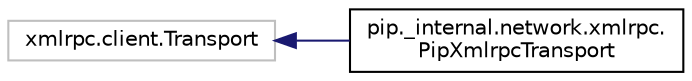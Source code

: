 digraph "Graphical Class Hierarchy"
{
 // LATEX_PDF_SIZE
  edge [fontname="Helvetica",fontsize="10",labelfontname="Helvetica",labelfontsize="10"];
  node [fontname="Helvetica",fontsize="10",shape=record];
  rankdir="LR";
  Node3102 [label="xmlrpc.client.Transport",height=0.2,width=0.4,color="grey75", fillcolor="white", style="filled",tooltip=" "];
  Node3102 -> Node0 [dir="back",color="midnightblue",fontsize="10",style="solid",fontname="Helvetica"];
  Node0 [label="pip._internal.network.xmlrpc.\lPipXmlrpcTransport",height=0.2,width=0.4,color="black", fillcolor="white", style="filled",URL="$classpip_1_1__internal_1_1network_1_1xmlrpc_1_1PipXmlrpcTransport.html",tooltip=" "];
}
